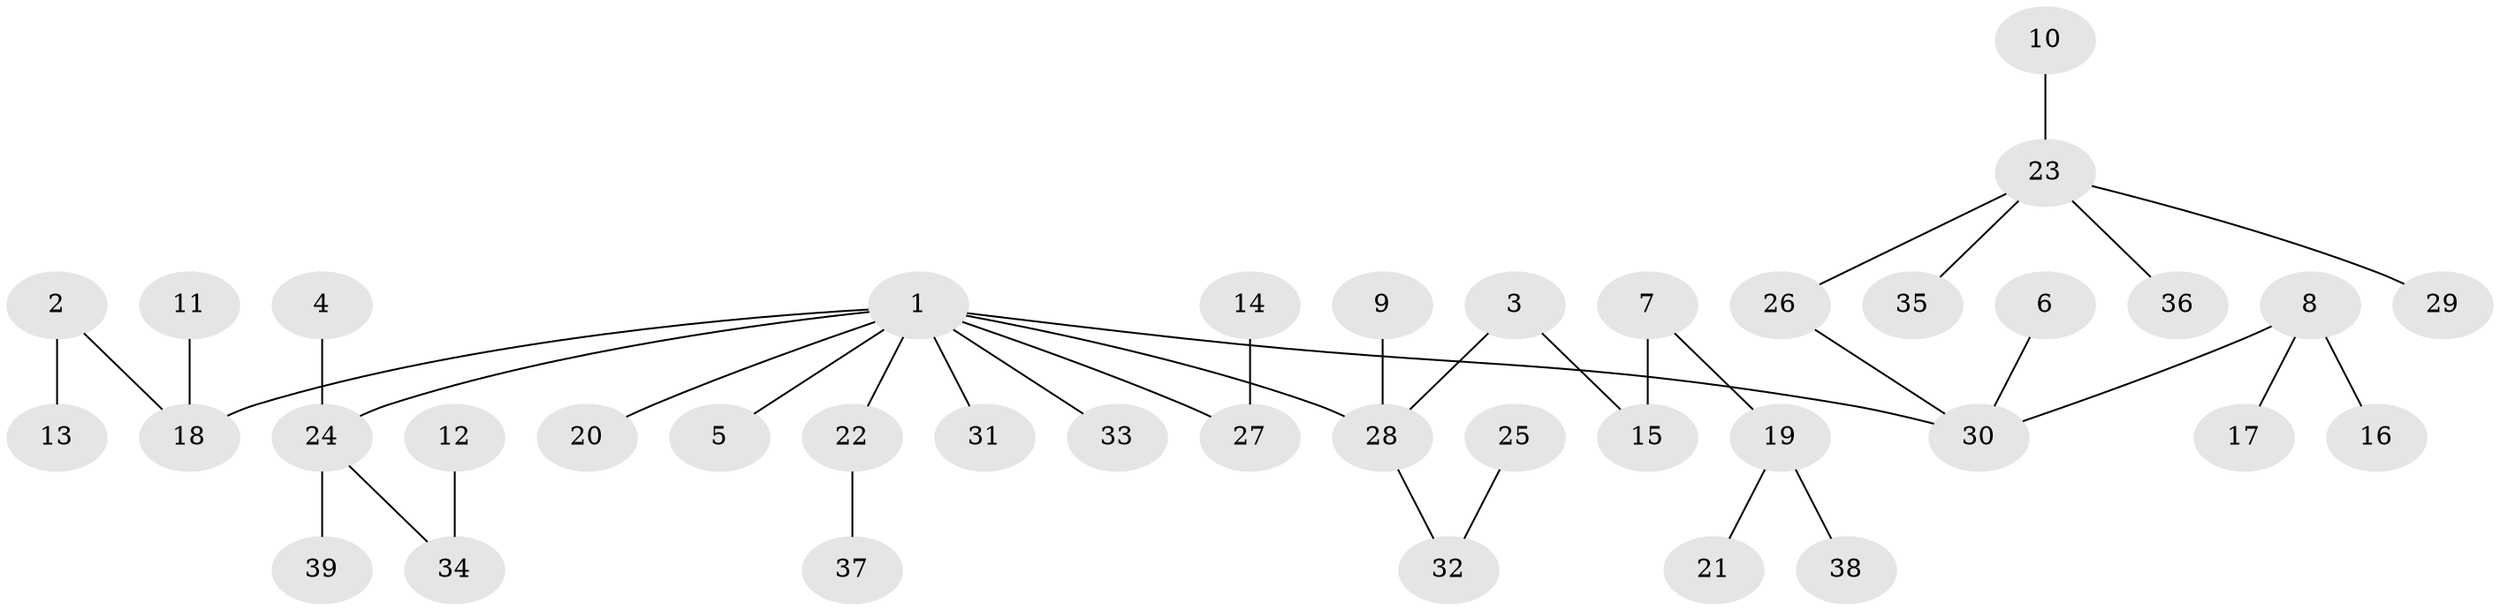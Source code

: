 // original degree distribution, {4: 0.0641025641025641, 6: 0.02564102564102564, 3: 0.16666666666666666, 5: 0.01282051282051282, 2: 0.2692307692307692, 1: 0.46153846153846156}
// Generated by graph-tools (version 1.1) at 2025/26/03/09/25 03:26:30]
// undirected, 39 vertices, 38 edges
graph export_dot {
graph [start="1"]
  node [color=gray90,style=filled];
  1;
  2;
  3;
  4;
  5;
  6;
  7;
  8;
  9;
  10;
  11;
  12;
  13;
  14;
  15;
  16;
  17;
  18;
  19;
  20;
  21;
  22;
  23;
  24;
  25;
  26;
  27;
  28;
  29;
  30;
  31;
  32;
  33;
  34;
  35;
  36;
  37;
  38;
  39;
  1 -- 5 [weight=1.0];
  1 -- 18 [weight=1.0];
  1 -- 20 [weight=1.0];
  1 -- 22 [weight=1.0];
  1 -- 24 [weight=1.0];
  1 -- 27 [weight=1.0];
  1 -- 28 [weight=1.0];
  1 -- 30 [weight=1.0];
  1 -- 31 [weight=1.0];
  1 -- 33 [weight=1.0];
  2 -- 13 [weight=1.0];
  2 -- 18 [weight=1.0];
  3 -- 15 [weight=1.0];
  3 -- 28 [weight=1.0];
  4 -- 24 [weight=1.0];
  6 -- 30 [weight=1.0];
  7 -- 15 [weight=1.0];
  7 -- 19 [weight=1.0];
  8 -- 16 [weight=1.0];
  8 -- 17 [weight=1.0];
  8 -- 30 [weight=1.0];
  9 -- 28 [weight=1.0];
  10 -- 23 [weight=1.0];
  11 -- 18 [weight=1.0];
  12 -- 34 [weight=1.0];
  14 -- 27 [weight=1.0];
  19 -- 21 [weight=1.0];
  19 -- 38 [weight=1.0];
  22 -- 37 [weight=1.0];
  23 -- 26 [weight=1.0];
  23 -- 29 [weight=1.0];
  23 -- 35 [weight=1.0];
  23 -- 36 [weight=1.0];
  24 -- 34 [weight=1.0];
  24 -- 39 [weight=1.0];
  25 -- 32 [weight=1.0];
  26 -- 30 [weight=1.0];
  28 -- 32 [weight=1.0];
}
